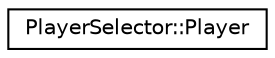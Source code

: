 digraph "Graphical Class Hierarchy"
{
 // LATEX_PDF_SIZE
  edge [fontname="Helvetica",fontsize="10",labelfontname="Helvetica",labelfontsize="10"];
  node [fontname="Helvetica",fontsize="10",shape=record];
  rankdir="LR";
  Node0 [label="PlayerSelector::Player",height=0.2,width=0.4,color="black", fillcolor="white", style="filled",URL="$class_player_selector_1_1_player.html",tooltip=" "];
}

